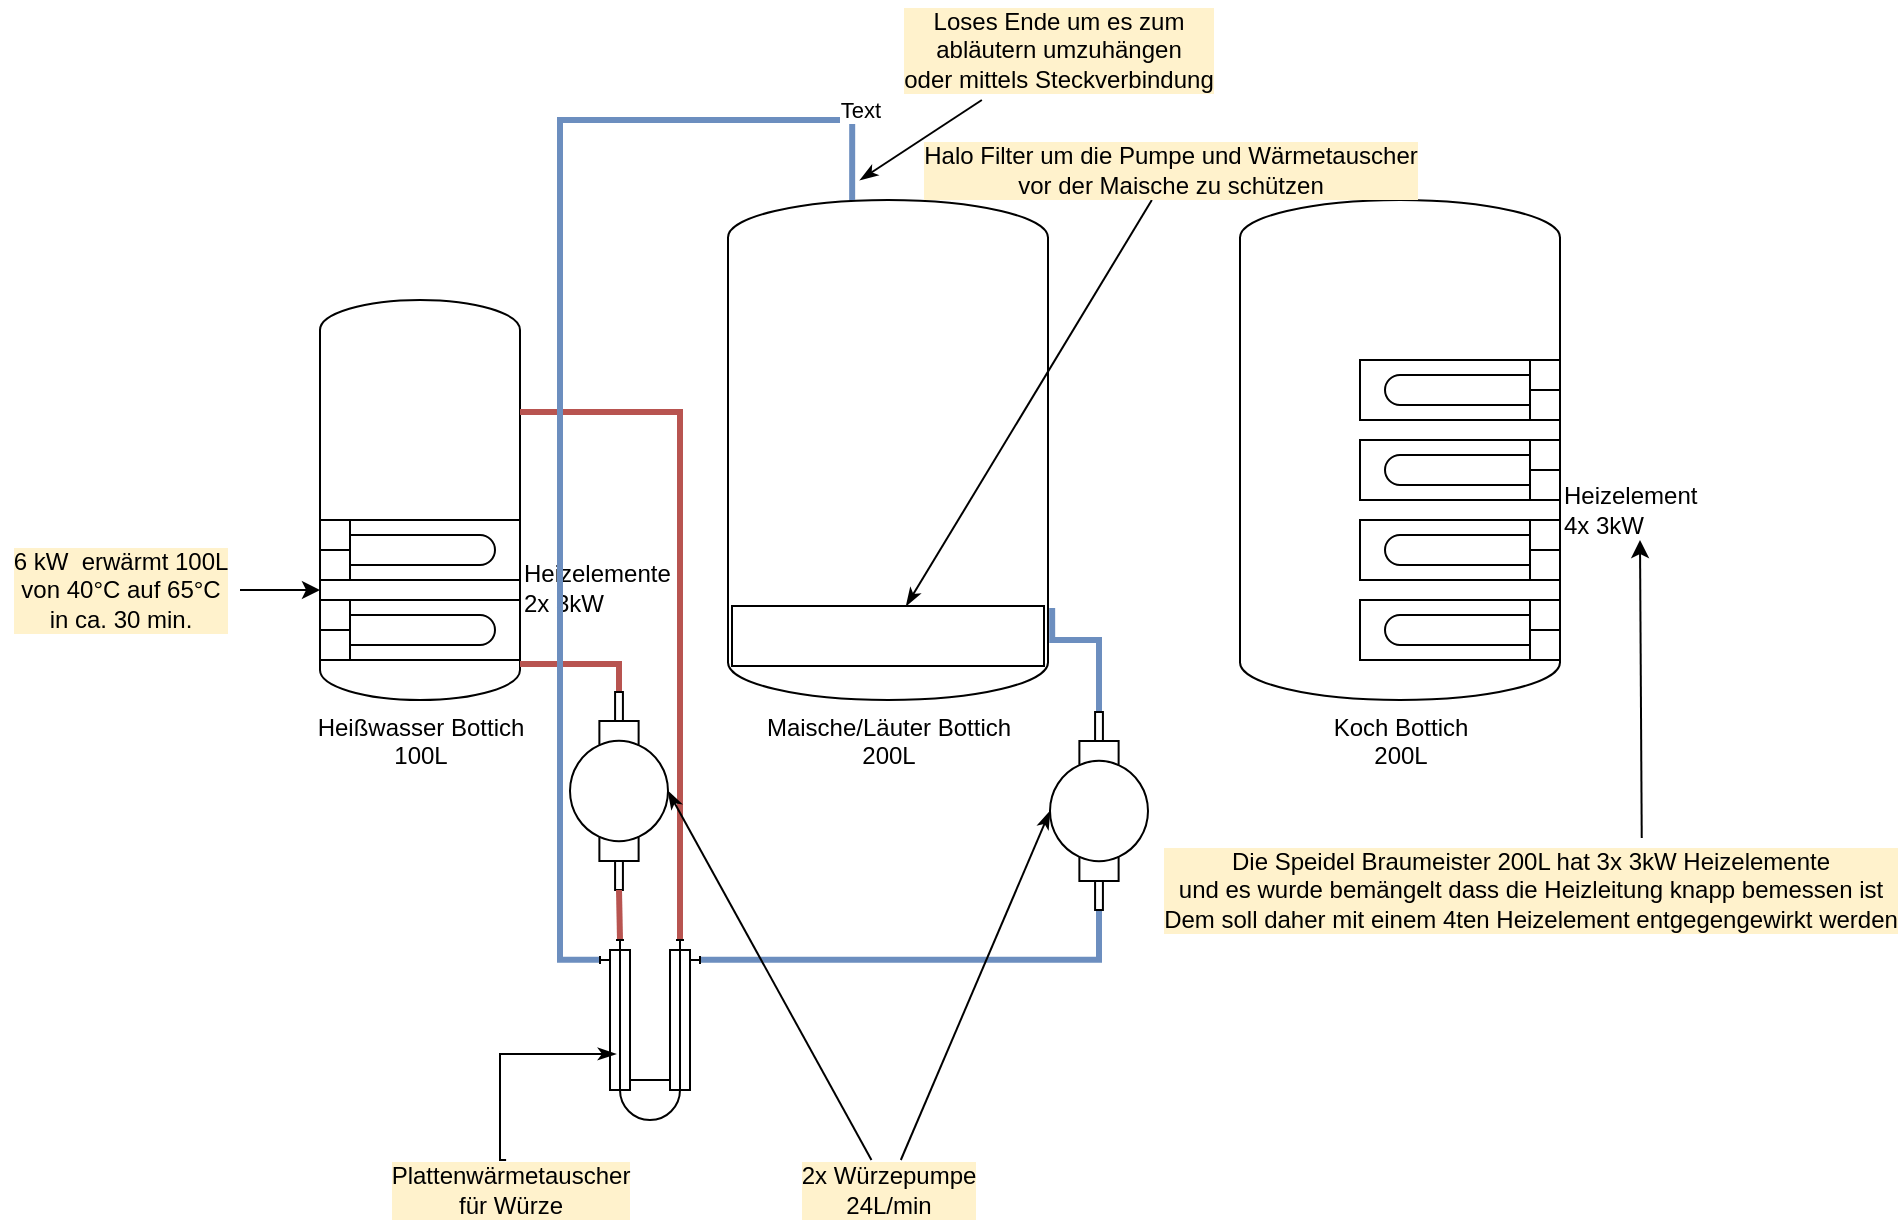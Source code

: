<mxfile version="14.9.3" type="github"><diagram id="RVSgrC1tcD0l8_WjIEg8" name="Page-1"><mxGraphModel dx="1575" dy="507" grid="1" gridSize="10" guides="1" tooltips="1" connect="1" arrows="1" fold="1" page="1" pageScale="1" pageWidth="827" pageHeight="1169" math="0" shadow="0"><root><mxCell id="0"/><mxCell id="1" parent="0"/><mxCell id="aVrcM6raQkLTOF5AYdC3-1" value="&lt;div&gt;Heißwasser Bottich&lt;/div&gt;&lt;div&gt;100L&lt;br&gt;&lt;/div&gt;" style="shape=mxgraph.pid.vessels.pressurized_vessel;html=1;pointerEvents=1;align=center;verticalLabelPosition=bottom;verticalAlign=top;dashed=0;" vertex="1" parent="1"><mxGeometry x="130" y="210" width="100" height="200" as="geometry"/></mxCell><mxCell id="aVrcM6raQkLTOF5AYdC3-2" value="&lt;div&gt;Maische/Läuter Bottich&lt;/div&gt;&lt;div&gt;200L&lt;br&gt;&lt;/div&gt;" style="shape=mxgraph.pid.vessels.pressurized_vessel;html=1;pointerEvents=1;align=center;verticalLabelPosition=bottom;verticalAlign=top;dashed=0;" vertex="1" parent="1"><mxGeometry x="334" y="160" width="160" height="250" as="geometry"/></mxCell><mxCell id="aVrcM6raQkLTOF5AYdC3-4" value="&lt;div&gt;Koch Bottich&lt;/div&gt;&lt;div&gt;200L&lt;br&gt;&lt;/div&gt;" style="shape=mxgraph.pid.vessels.pressurized_vessel;html=1;pointerEvents=1;align=center;verticalLabelPosition=bottom;verticalAlign=top;dashed=0;" vertex="1" parent="1"><mxGeometry x="590" y="160" width="160" height="250" as="geometry"/></mxCell><mxCell id="aVrcM6raQkLTOF5AYdC3-5" value="" style="shape=mxgraph.pid.heat_exchangers.u_shaped_tubes_heat_exchanger;html=1;pointerEvents=1;align=left;verticalLabelPosition=middle;verticalAlign=middle;dashed=0;labelPosition=right;" vertex="1" parent="1"><mxGeometry x="130" y="360" width="100" height="30" as="geometry"/></mxCell><mxCell id="aVrcM6raQkLTOF5AYdC3-6" value="&lt;div&gt;Heizelemente&lt;/div&gt;&lt;div&gt;2x 3kW&lt;br&gt;&lt;/div&gt;" style="shape=mxgraph.pid.heat_exchangers.u_shaped_tubes_heat_exchanger;html=1;pointerEvents=1;align=left;verticalLabelPosition=middle;verticalAlign=middle;dashed=0;labelPosition=right;spacingTop=38;" vertex="1" parent="1"><mxGeometry x="130" y="320" width="100" height="30" as="geometry"/></mxCell><mxCell id="aVrcM6raQkLTOF5AYdC3-8" style="edgeStyle=orthogonalEdgeStyle;rounded=0;orthogonalLoop=1;jettySize=auto;html=1;entryX=0;entryY=0.725;entryDx=0;entryDy=0;entryPerimeter=0;" edge="1" parent="1" source="aVrcM6raQkLTOF5AYdC3-7" target="aVrcM6raQkLTOF5AYdC3-1"><mxGeometry relative="1" as="geometry"/></mxCell><mxCell id="aVrcM6raQkLTOF5AYdC3-7" value="&lt;div&gt;6 kW&amp;nbsp; erwärmt 100L&lt;/div&gt;&lt;div&gt;von 40°C auf 65°C&lt;/div&gt;&lt;div&gt;in ca. 30 min.&lt;br&gt;&lt;/div&gt;" style="text;html=1;align=center;verticalAlign=middle;resizable=0;points=[];autosize=1;strokeColor=none;labelBackgroundColor=#FFF2CC;" vertex="1" parent="1"><mxGeometry x="-30" y="330" width="120" height="50" as="geometry"/></mxCell><mxCell id="aVrcM6raQkLTOF5AYdC3-9" value="&lt;div&gt;Heizelement&lt;/div&gt;&lt;div&gt;4x 3kW&lt;br&gt;&lt;/div&gt;" style="shape=mxgraph.pid.heat_exchangers.u_shaped_tubes_heat_exchanger;html=1;pointerEvents=1;align=left;verticalLabelPosition=middle;verticalAlign=middle;dashed=0;labelPosition=right;flipH=1;spacingTop=0;spacingBottom=120;" vertex="1" parent="1"><mxGeometry x="650" y="360" width="100" height="30" as="geometry"/></mxCell><mxCell id="aVrcM6raQkLTOF5AYdC3-10" value="" style="shape=mxgraph.pid.heat_exchangers.u_shaped_tubes_heat_exchanger;html=1;pointerEvents=1;align=left;verticalLabelPosition=middle;verticalAlign=middle;dashed=0;labelPosition=right;flipH=1;" vertex="1" parent="1"><mxGeometry x="650" y="320" width="100" height="30" as="geometry"/></mxCell><mxCell id="aVrcM6raQkLTOF5AYdC3-11" value="" style="shape=mxgraph.pid.heat_exchangers.u_shaped_tubes_heat_exchanger;html=1;pointerEvents=1;align=left;verticalLabelPosition=middle;verticalAlign=middle;dashed=0;labelPosition=right;flipH=1;" vertex="1" parent="1"><mxGeometry x="650" y="280" width="100" height="30" as="geometry"/></mxCell><mxCell id="aVrcM6raQkLTOF5AYdC3-12" value="" style="shape=mxgraph.pid.heat_exchangers.u_shaped_tubes_heat_exchanger;html=1;pointerEvents=1;align=left;verticalLabelPosition=middle;verticalAlign=middle;dashed=0;labelPosition=right;flipH=1;" vertex="1" parent="1"><mxGeometry x="650" y="240" width="100" height="30" as="geometry"/></mxCell><mxCell id="aVrcM6raQkLTOF5AYdC3-14" style="rounded=0;orthogonalLoop=1;jettySize=auto;html=1;exitX=0.651;exitY=-0.02;exitDx=0;exitDy=0;exitPerimeter=0;" edge="1" parent="1" source="aVrcM6raQkLTOF5AYdC3-13"><mxGeometry relative="1" as="geometry"><mxPoint x="790" y="330" as="targetPoint"/><mxPoint x="790" y="470" as="sourcePoint"/></mxGeometry></mxCell><mxCell id="aVrcM6raQkLTOF5AYdC3-13" value="&lt;div&gt;Die Speidel Braumeister 200L hat 3x 3kW Heizelemente&lt;/div&gt;&lt;div&gt;und es wurde bemängelt dass die Heizleitung knapp bemessen ist&lt;/div&gt;&lt;div&gt;Dem soll daher mit einem 4ten Heizelement entgegengewirkt werden&lt;br&gt;&lt;/div&gt;" style="text;html=1;align=center;verticalAlign=middle;resizable=0;points=[];autosize=1;strokeColor=none;labelBackgroundColor=#FFF2CC;" vertex="1" parent="1"><mxGeometry x="550" y="480" width="370" height="50" as="geometry"/></mxCell><mxCell id="aVrcM6raQkLTOF5AYdC3-19" style="edgeStyle=orthogonalEdgeStyle;rounded=0;orthogonalLoop=1;jettySize=auto;html=1;exitX=0;exitY=0.5;exitDx=0;exitDy=0;exitPerimeter=0;endArrow=none;endFill=0;entryX=1;entryY=1.067;entryDx=0;entryDy=0;entryPerimeter=0;fillColor=#f8cecc;strokeColor=#b85450;strokeWidth=3;" edge="1" parent="1" source="aVrcM6raQkLTOF5AYdC3-15" target="aVrcM6raQkLTOF5AYdC3-5"><mxGeometry relative="1" as="geometry"><Array as="points"><mxPoint x="280" y="392"/></Array></mxGeometry></mxCell><mxCell id="aVrcM6raQkLTOF5AYdC3-15" value="" style="shape=mxgraph.pid.pumps.vacuum_pump;html=1;pointerEvents=1;align=center;verticalLabelPosition=bottom;verticalAlign=top;dashed=0;labelBackgroundColor=#FFF2CC;rotation=90;" vertex="1" parent="1"><mxGeometry x="230" y="431" width="99" height="49" as="geometry"/></mxCell><mxCell id="aVrcM6raQkLTOF5AYdC3-20" style="edgeStyle=orthogonalEdgeStyle;rounded=0;orthogonalLoop=1;jettySize=auto;html=1;exitX=0;exitY=0.2;exitDx=0;exitDy=0;exitPerimeter=0;entryX=1;entryY=0.28;entryDx=0;entryDy=0;entryPerimeter=0;endArrow=none;endFill=0;fillColor=#f8cecc;strokeColor=#b85450;strokeWidth=3;" edge="1" parent="1" source="aVrcM6raQkLTOF5AYdC3-17" target="aVrcM6raQkLTOF5AYdC3-1"><mxGeometry relative="1" as="geometry"/></mxCell><mxCell id="aVrcM6raQkLTOF5AYdC3-21" style="edgeStyle=orthogonalEdgeStyle;rounded=0;orthogonalLoop=1;jettySize=auto;html=1;exitX=0;exitY=0.8;exitDx=0;exitDy=0;exitPerimeter=0;entryX=1;entryY=0.5;entryDx=0;entryDy=0;entryPerimeter=0;endArrow=none;endFill=0;strokeWidth=3;fillColor=#f8cecc;strokeColor=#b85450;" edge="1" parent="1" source="aVrcM6raQkLTOF5AYdC3-17" target="aVrcM6raQkLTOF5AYdC3-15"><mxGeometry relative="1" as="geometry"/></mxCell><mxCell id="aVrcM6raQkLTOF5AYdC3-22" style="edgeStyle=orthogonalEdgeStyle;rounded=0;orthogonalLoop=1;jettySize=auto;html=1;exitX=0.11;exitY=1;exitDx=0;exitDy=0;exitPerimeter=0;endArrow=none;endFill=0;strokeWidth=3;fillColor=#dae8fc;strokeColor=#6c8ebf;entryX=0.388;entryY=0;entryDx=0;entryDy=0;entryPerimeter=0;" edge="1" parent="1" source="aVrcM6raQkLTOF5AYdC3-17" target="aVrcM6raQkLTOF5AYdC3-2"><mxGeometry relative="1" as="geometry"><mxPoint x="400" y="140" as="targetPoint"/><Array as="points"><mxPoint x="250" y="540"/><mxPoint x="250" y="120"/><mxPoint x="396" y="120"/></Array></mxGeometry></mxCell><mxCell id="aVrcM6raQkLTOF5AYdC3-38" value="Text" style="edgeLabel;html=1;align=center;verticalAlign=middle;resizable=0;points=[];" vertex="1" connectable="0" parent="aVrcM6raQkLTOF5AYdC3-22"><mxGeometry x="0.872" y="6" relative="1" as="geometry"><mxPoint x="-2" y="-5" as="offset"/></mxGeometry></mxCell><mxCell id="aVrcM6raQkLTOF5AYdC3-25" style="edgeStyle=orthogonalEdgeStyle;rounded=0;orthogonalLoop=1;jettySize=auto;html=1;exitX=0.11;exitY=0;exitDx=0;exitDy=0;exitPerimeter=0;entryX=1;entryY=0.5;entryDx=0;entryDy=0;entryPerimeter=0;endArrow=none;endFill=0;strokeWidth=3;fillColor=#dae8fc;strokeColor=#6c8ebf;" edge="1" parent="1" source="aVrcM6raQkLTOF5AYdC3-17" target="aVrcM6raQkLTOF5AYdC3-24"><mxGeometry relative="1" as="geometry"/></mxCell><mxCell id="aVrcM6raQkLTOF5AYdC3-17" value="" style="shape=mxgraph.pid.heat_exchangers.double_pipe_heat_exchanger;html=1;pointerEvents=1;align=center;verticalLabelPosition=bottom;verticalAlign=top;dashed=0;labelBackgroundColor=#FFF2CC;rotation=90;" vertex="1" parent="1"><mxGeometry x="250" y="550" width="90" height="50" as="geometry"/></mxCell><mxCell id="aVrcM6raQkLTOF5AYdC3-26" style="edgeStyle=orthogonalEdgeStyle;rounded=0;orthogonalLoop=1;jettySize=auto;html=1;exitX=0;exitY=0.5;exitDx=0;exitDy=0;exitPerimeter=0;entryX=1.013;entryY=0.816;entryDx=0;entryDy=0;entryPerimeter=0;endArrow=none;endFill=0;strokeWidth=3;fillColor=#dae8fc;strokeColor=#6c8ebf;" edge="1" parent="1" source="aVrcM6raQkLTOF5AYdC3-24" target="aVrcM6raQkLTOF5AYdC3-2"><mxGeometry relative="1" as="geometry"><Array as="points"><mxPoint x="520" y="380"/><mxPoint x="496" y="380"/></Array></mxGeometry></mxCell><mxCell id="aVrcM6raQkLTOF5AYdC3-24" value="" style="shape=mxgraph.pid.pumps.vacuum_pump;html=1;pointerEvents=1;align=center;verticalLabelPosition=bottom;verticalAlign=top;dashed=0;labelBackgroundColor=#FFF2CC;rotation=90;" vertex="1" parent="1"><mxGeometry x="470" y="441" width="99" height="49" as="geometry"/></mxCell><mxCell id="aVrcM6raQkLTOF5AYdC3-29" style="edgeStyle=orthogonalEdgeStyle;rounded=0;orthogonalLoop=1;jettySize=auto;html=1;endArrow=classicThin;endFill=1;strokeWidth=1;exitX=0.485;exitY=0;exitDx=0;exitDy=0;exitPerimeter=0;entryX=0.633;entryY=0.84;entryDx=0;entryDy=0;entryPerimeter=0;" edge="1" parent="1" source="aVrcM6raQkLTOF5AYdC3-27" target="aVrcM6raQkLTOF5AYdC3-17"><mxGeometry relative="1" as="geometry"><mxPoint x="410" y="655" as="targetPoint"/><Array as="points"><mxPoint x="220" y="640"/><mxPoint x="220" y="587"/></Array></mxGeometry></mxCell><mxCell id="aVrcM6raQkLTOF5AYdC3-27" value="&lt;div&gt;Plattenwärmetauscher&lt;/div&gt;&lt;div&gt;für Würze&lt;br&gt;&lt;/div&gt;" style="text;html=1;align=center;verticalAlign=middle;resizable=0;points=[];autosize=1;strokeColor=none;labelBackgroundColor=#FFF2CC;" vertex="1" parent="1"><mxGeometry x="160" y="640" width="130" height="30" as="geometry"/></mxCell><mxCell id="aVrcM6raQkLTOF5AYdC3-31" style="rounded=0;orthogonalLoop=1;jettySize=auto;html=1;entryX=0.5;entryY=0;entryDx=0;entryDy=0;entryPerimeter=0;endArrow=classicThin;endFill=1;strokeWidth=1;" edge="1" parent="1" source="aVrcM6raQkLTOF5AYdC3-30" target="aVrcM6raQkLTOF5AYdC3-15"><mxGeometry relative="1" as="geometry"/></mxCell><mxCell id="aVrcM6raQkLTOF5AYdC3-32" style="edgeStyle=none;rounded=0;orthogonalLoop=1;jettySize=auto;html=1;entryX=0.5;entryY=1;entryDx=0;entryDy=0;entryPerimeter=0;endArrow=classicThin;endFill=1;strokeWidth=1;" edge="1" parent="1" source="aVrcM6raQkLTOF5AYdC3-30" target="aVrcM6raQkLTOF5AYdC3-24"><mxGeometry relative="1" as="geometry"/></mxCell><mxCell id="aVrcM6raQkLTOF5AYdC3-30" value="&lt;div&gt;2x Würzepumpe&lt;/div&gt;&lt;div&gt;24L/min&lt;/div&gt;" style="text;html=1;align=center;verticalAlign=middle;resizable=0;points=[];autosize=1;strokeColor=none;labelBackgroundColor=#FFF2CC;" vertex="1" parent="1"><mxGeometry x="364" y="640" width="100" height="30" as="geometry"/></mxCell><mxCell id="aVrcM6raQkLTOF5AYdC3-34" style="edgeStyle=none;rounded=0;orthogonalLoop=1;jettySize=auto;html=1;endArrow=classicThin;endFill=1;strokeWidth=1;" edge="1" parent="1" source="aVrcM6raQkLTOF5AYdC3-33"><mxGeometry relative="1" as="geometry"><mxPoint x="400" y="150" as="targetPoint"/></mxGeometry></mxCell><mxCell id="aVrcM6raQkLTOF5AYdC3-33" value="&lt;div&gt;Loses Ende um es zum &lt;br&gt;&lt;/div&gt;&lt;div&gt;abläutern umzuhängen&lt;/div&gt;&lt;div&gt;oder mittels Steckverbindung&lt;br&gt;&lt;/div&gt;" style="text;html=1;align=center;verticalAlign=middle;resizable=0;points=[];autosize=1;strokeColor=none;labelBackgroundColor=#FFF2CC;" vertex="1" parent="1"><mxGeometry x="414" y="60" width="170" height="50" as="geometry"/></mxCell><mxCell id="aVrcM6raQkLTOF5AYdC3-35" value="" style="whiteSpace=wrap;html=1;labelBackgroundColor=#FFF2CC;" vertex="1" parent="1"><mxGeometry x="336" y="363" width="156" height="30" as="geometry"/></mxCell><mxCell id="aVrcM6raQkLTOF5AYdC3-37" style="edgeStyle=none;rounded=0;orthogonalLoop=1;jettySize=auto;html=1;endArrow=classicThin;endFill=1;strokeWidth=1;" edge="1" parent="1" source="aVrcM6raQkLTOF5AYdC3-36" target="aVrcM6raQkLTOF5AYdC3-35"><mxGeometry relative="1" as="geometry"/></mxCell><mxCell id="aVrcM6raQkLTOF5AYdC3-36" value="&lt;div&gt;Halo Filter um die Pumpe und Wärmetauscher&lt;/div&gt;&lt;div&gt;vor der Maische zu schützen&lt;/div&gt;" style="text;html=1;align=center;verticalAlign=middle;resizable=0;points=[];autosize=1;strokeColor=none;labelBackgroundColor=#FFF2CC;" vertex="1" parent="1"><mxGeometry x="425" y="130" width="260" height="30" as="geometry"/></mxCell></root></mxGraphModel></diagram></mxfile>